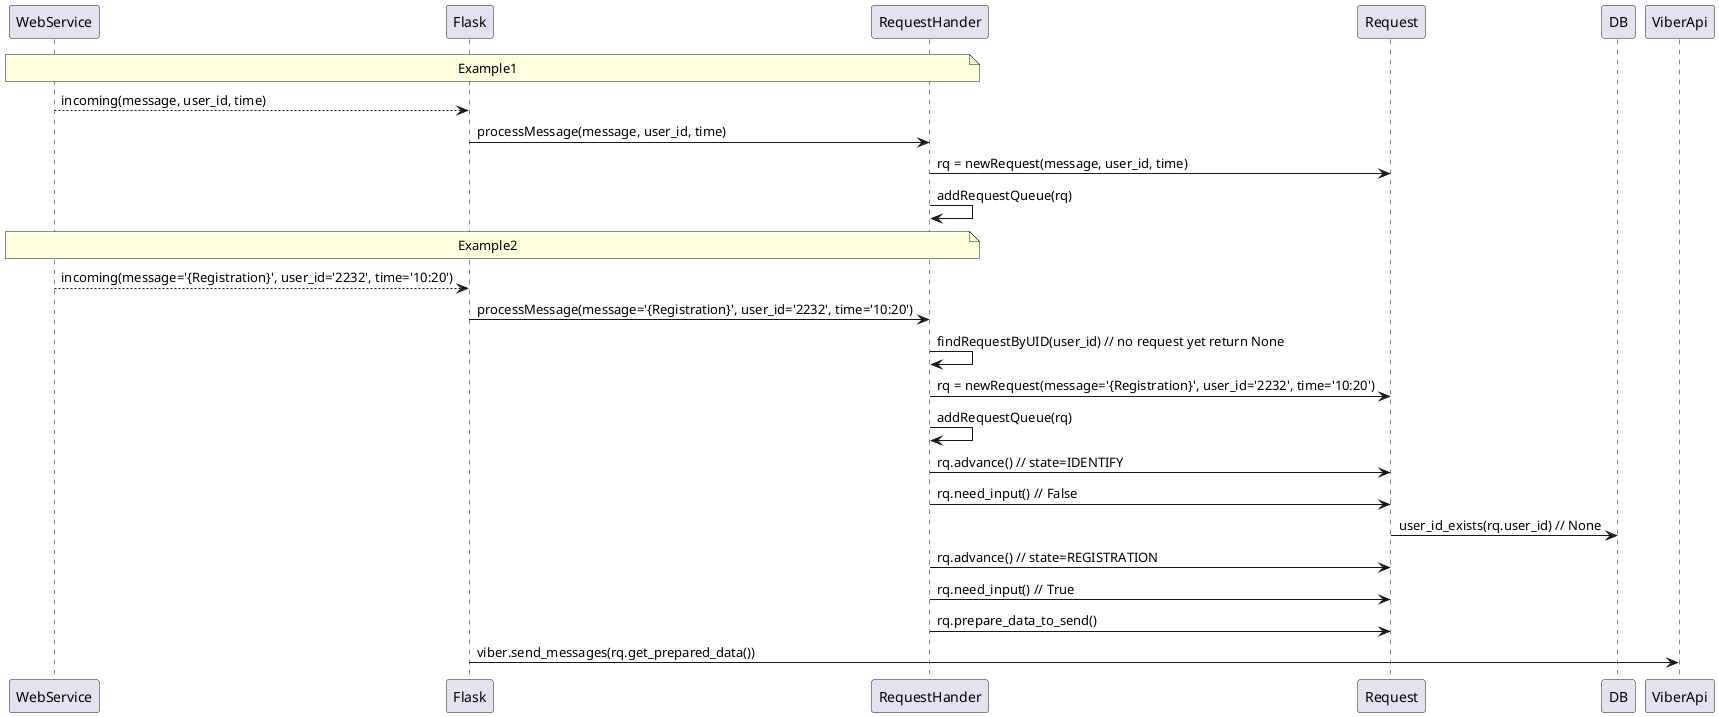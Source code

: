 @startuml

participant WebService
participant Flask
participant RequestHander
participant Request
participant DB
participant ViberApi
note over WebService, RequestHander
Example1
end note

WebService --> Flask : incoming(message, user_id, time)
Flask -> RequestHander : processMessage(message, user_id, time)
RequestHander -> Request : rq = newRequest(message, user_id, time)
RequestHander -> RequestHander : addRequestQueue(rq)

note over WebService, RequestHander
Example2
end note

WebService --> Flask : incoming(message='{Registration}', user_id='2232', time='10:20')
Flask -> RequestHander : processMessage(message='{Registration}', user_id='2232', time='10:20')
RequestHander -> RequestHander : findRequestByUID(user_id) // no request yet return None
RequestHander -> Request: rq = newRequest(message='{Registration}', user_id='2232', time='10:20')
RequestHander -> RequestHander : addRequestQueue(rq)
RequestHander -> Request: rq.advance() // state=IDENTIFY
RequestHander -> Request: rq.need_input() // False

Request -> DB: user_id_exists(rq.user_id) // None
RequestHander -> Request: rq.advance() // state=REGISTRATION
RequestHander -> Request: rq.need_input() // True
RequestHander -> Request: rq.prepare_data_to_send()

Flask -> ViberApi : viber.send_messages(rq.get_prepared_data())

@enduml

